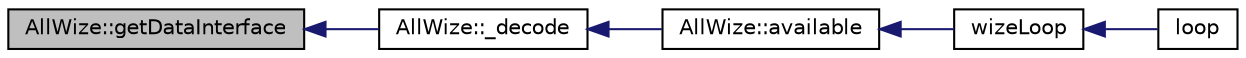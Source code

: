 digraph "AllWize::getDataInterface"
{
  edge [fontname="Helvetica",fontsize="10",labelfontname="Helvetica",labelfontsize="10"];
  node [fontname="Helvetica",fontsize="10",shape=record];
  rankdir="LR";
  Node876 [label="AllWize::getDataInterface",height=0.2,width=0.4,color="black", fillcolor="grey75", style="filled", fontcolor="black"];
  Node876 -> Node877 [dir="back",color="midnightblue",fontsize="10",style="solid",fontname="Helvetica"];
  Node877 [label="AllWize::_decode",height=0.2,width=0.4,color="black", fillcolor="white", style="filled",URL="$classAllWize.html#a496979330409adb0e7241f763e4a4b16",tooltip="Decodes the current RX buffer contents. "];
  Node877 -> Node878 [dir="back",color="midnightblue",fontsize="10",style="solid",fontname="Helvetica"];
  Node878 [label="AllWize::available",height=0.2,width=0.4,color="black", fillcolor="white", style="filled",URL="$classAllWize.html#ae75c391473baf8107cae11f2134b7316",tooltip="Returns true if a new message has been received and decoded This method has to be called in the main ..."];
  Node878 -> Node879 [dir="back",color="midnightblue",fontsize="10",style="solid",fontname="Helvetica"];
  Node879 [label="wizeLoop",height=0.2,width=0.4,color="black", fillcolor="white", style="filled",URL="$wize_8h.html#af9253c855c25f3da04c29b2dbcda1ebd"];
  Node879 -> Node880 [dir="back",color="midnightblue",fontsize="10",style="solid",fontname="Helvetica"];
  Node880 [label="loop",height=0.2,width=0.4,color="black", fillcolor="white", style="filled",URL="$main_8cpp.html#afe461d27b9c48d5921c00d521181f12f"];
}
